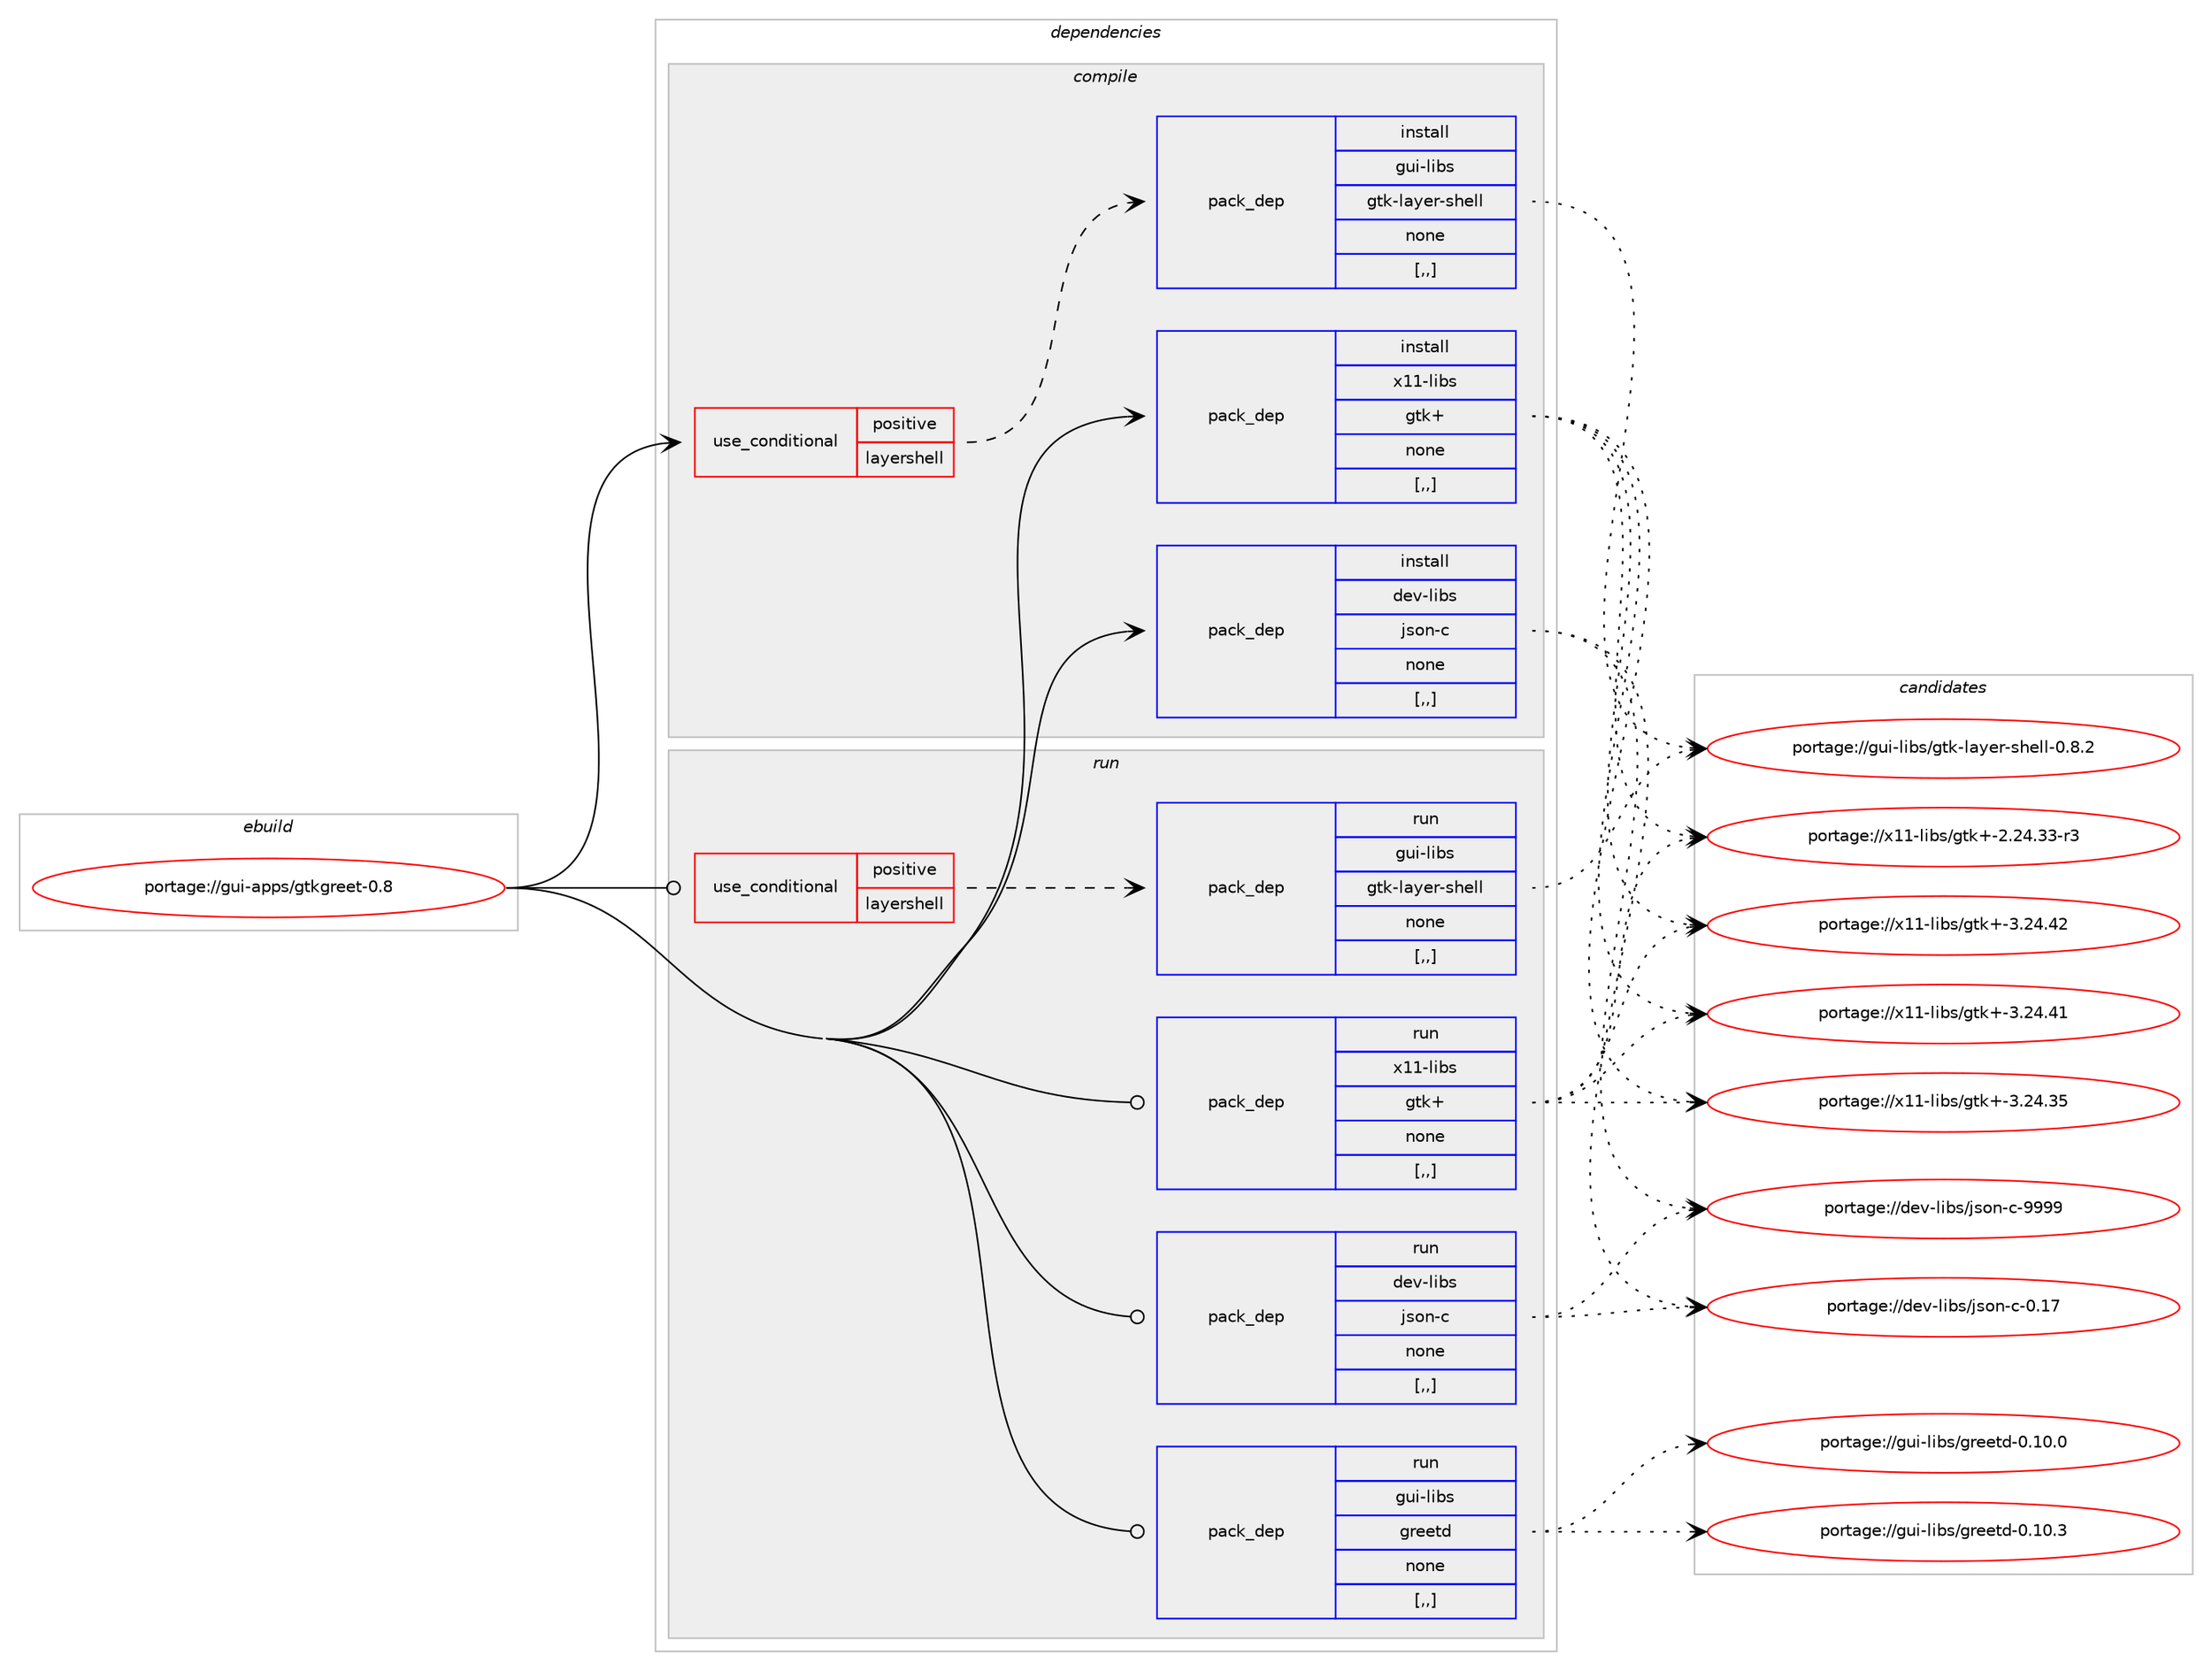 digraph prolog {

# *************
# Graph options
# *************

newrank=true;
concentrate=true;
compound=true;
graph [rankdir=LR,fontname=Helvetica,fontsize=10,ranksep=1.5];#, ranksep=2.5, nodesep=0.2];
edge  [arrowhead=vee];
node  [fontname=Helvetica,fontsize=10];

# **********
# The ebuild
# **********

subgraph cluster_leftcol {
color=gray;
label=<<i>ebuild</i>>;
id [label="portage://gui-apps/gtkgreet-0.8", color=red, width=4, href="../gui-apps/gtkgreet-0.8.svg"];
}

# ****************
# The dependencies
# ****************

subgraph cluster_midcol {
color=gray;
label=<<i>dependencies</i>>;
subgraph cluster_compile {
fillcolor="#eeeeee";
style=filled;
label=<<i>compile</i>>;
subgraph cond66179 {
dependency242361 [label=<<TABLE BORDER="0" CELLBORDER="1" CELLSPACING="0" CELLPADDING="4"><TR><TD ROWSPAN="3" CELLPADDING="10">use_conditional</TD></TR><TR><TD>positive</TD></TR><TR><TD>layershell</TD></TR></TABLE>>, shape=none, color=red];
subgraph pack174633 {
dependency242362 [label=<<TABLE BORDER="0" CELLBORDER="1" CELLSPACING="0" CELLPADDING="4" WIDTH="220"><TR><TD ROWSPAN="6" CELLPADDING="30">pack_dep</TD></TR><TR><TD WIDTH="110">install</TD></TR><TR><TD>gui-libs</TD></TR><TR><TD>gtk-layer-shell</TD></TR><TR><TD>none</TD></TR><TR><TD>[,,]</TD></TR></TABLE>>, shape=none, color=blue];
}
dependency242361:e -> dependency242362:w [weight=20,style="dashed",arrowhead="vee"];
}
id:e -> dependency242361:w [weight=20,style="solid",arrowhead="vee"];
subgraph pack174634 {
dependency242363 [label=<<TABLE BORDER="0" CELLBORDER="1" CELLSPACING="0" CELLPADDING="4" WIDTH="220"><TR><TD ROWSPAN="6" CELLPADDING="30">pack_dep</TD></TR><TR><TD WIDTH="110">install</TD></TR><TR><TD>dev-libs</TD></TR><TR><TD>json-c</TD></TR><TR><TD>none</TD></TR><TR><TD>[,,]</TD></TR></TABLE>>, shape=none, color=blue];
}
id:e -> dependency242363:w [weight=20,style="solid",arrowhead="vee"];
subgraph pack174635 {
dependency242364 [label=<<TABLE BORDER="0" CELLBORDER="1" CELLSPACING="0" CELLPADDING="4" WIDTH="220"><TR><TD ROWSPAN="6" CELLPADDING="30">pack_dep</TD></TR><TR><TD WIDTH="110">install</TD></TR><TR><TD>x11-libs</TD></TR><TR><TD>gtk+</TD></TR><TR><TD>none</TD></TR><TR><TD>[,,]</TD></TR></TABLE>>, shape=none, color=blue];
}
id:e -> dependency242364:w [weight=20,style="solid",arrowhead="vee"];
}
subgraph cluster_compileandrun {
fillcolor="#eeeeee";
style=filled;
label=<<i>compile and run</i>>;
}
subgraph cluster_run {
fillcolor="#eeeeee";
style=filled;
label=<<i>run</i>>;
subgraph cond66180 {
dependency242365 [label=<<TABLE BORDER="0" CELLBORDER="1" CELLSPACING="0" CELLPADDING="4"><TR><TD ROWSPAN="3" CELLPADDING="10">use_conditional</TD></TR><TR><TD>positive</TD></TR><TR><TD>layershell</TD></TR></TABLE>>, shape=none, color=red];
subgraph pack174636 {
dependency242366 [label=<<TABLE BORDER="0" CELLBORDER="1" CELLSPACING="0" CELLPADDING="4" WIDTH="220"><TR><TD ROWSPAN="6" CELLPADDING="30">pack_dep</TD></TR><TR><TD WIDTH="110">run</TD></TR><TR><TD>gui-libs</TD></TR><TR><TD>gtk-layer-shell</TD></TR><TR><TD>none</TD></TR><TR><TD>[,,]</TD></TR></TABLE>>, shape=none, color=blue];
}
dependency242365:e -> dependency242366:w [weight=20,style="dashed",arrowhead="vee"];
}
id:e -> dependency242365:w [weight=20,style="solid",arrowhead="odot"];
subgraph pack174637 {
dependency242367 [label=<<TABLE BORDER="0" CELLBORDER="1" CELLSPACING="0" CELLPADDING="4" WIDTH="220"><TR><TD ROWSPAN="6" CELLPADDING="30">pack_dep</TD></TR><TR><TD WIDTH="110">run</TD></TR><TR><TD>dev-libs</TD></TR><TR><TD>json-c</TD></TR><TR><TD>none</TD></TR><TR><TD>[,,]</TD></TR></TABLE>>, shape=none, color=blue];
}
id:e -> dependency242367:w [weight=20,style="solid",arrowhead="odot"];
subgraph pack174638 {
dependency242368 [label=<<TABLE BORDER="0" CELLBORDER="1" CELLSPACING="0" CELLPADDING="4" WIDTH="220"><TR><TD ROWSPAN="6" CELLPADDING="30">pack_dep</TD></TR><TR><TD WIDTH="110">run</TD></TR><TR><TD>gui-libs</TD></TR><TR><TD>greetd</TD></TR><TR><TD>none</TD></TR><TR><TD>[,,]</TD></TR></TABLE>>, shape=none, color=blue];
}
id:e -> dependency242368:w [weight=20,style="solid",arrowhead="odot"];
subgraph pack174639 {
dependency242369 [label=<<TABLE BORDER="0" CELLBORDER="1" CELLSPACING="0" CELLPADDING="4" WIDTH="220"><TR><TD ROWSPAN="6" CELLPADDING="30">pack_dep</TD></TR><TR><TD WIDTH="110">run</TD></TR><TR><TD>x11-libs</TD></TR><TR><TD>gtk+</TD></TR><TR><TD>none</TD></TR><TR><TD>[,,]</TD></TR></TABLE>>, shape=none, color=blue];
}
id:e -> dependency242369:w [weight=20,style="solid",arrowhead="odot"];
}
}

# **************
# The candidates
# **************

subgraph cluster_choices {
rank=same;
color=gray;
label=<<i>candidates</i>>;

subgraph choice174633 {
color=black;
nodesep=1;
choice103117105451081059811547103116107451089712110111445115104101108108454846564650 [label="portage://gui-libs/gtk-layer-shell-0.8.2", color=red, width=4,href="../gui-libs/gtk-layer-shell-0.8.2.svg"];
dependency242362:e -> choice103117105451081059811547103116107451089712110111445115104101108108454846564650:w [style=dotted,weight="100"];
}
subgraph choice174634 {
color=black;
nodesep=1;
choice10010111845108105981154710611511111045994557575757 [label="portage://dev-libs/json-c-9999", color=red, width=4,href="../dev-libs/json-c-9999.svg"];
choice10010111845108105981154710611511111045994548464955 [label="portage://dev-libs/json-c-0.17", color=red, width=4,href="../dev-libs/json-c-0.17.svg"];
dependency242363:e -> choice10010111845108105981154710611511111045994557575757:w [style=dotted,weight="100"];
dependency242363:e -> choice10010111845108105981154710611511111045994548464955:w [style=dotted,weight="100"];
}
subgraph choice174635 {
color=black;
nodesep=1;
choice1204949451081059811547103116107434551465052465250 [label="portage://x11-libs/gtk+-3.24.42", color=red, width=4,href="../x11-libs/gtk+-3.24.42.svg"];
choice1204949451081059811547103116107434551465052465249 [label="portage://x11-libs/gtk+-3.24.41", color=red, width=4,href="../x11-libs/gtk+-3.24.41.svg"];
choice1204949451081059811547103116107434551465052465153 [label="portage://x11-libs/gtk+-3.24.35", color=red, width=4,href="../x11-libs/gtk+-3.24.35.svg"];
choice12049494510810598115471031161074345504650524651514511451 [label="portage://x11-libs/gtk+-2.24.33-r3", color=red, width=4,href="../x11-libs/gtk+-2.24.33-r3.svg"];
dependency242364:e -> choice1204949451081059811547103116107434551465052465250:w [style=dotted,weight="100"];
dependency242364:e -> choice1204949451081059811547103116107434551465052465249:w [style=dotted,weight="100"];
dependency242364:e -> choice1204949451081059811547103116107434551465052465153:w [style=dotted,weight="100"];
dependency242364:e -> choice12049494510810598115471031161074345504650524651514511451:w [style=dotted,weight="100"];
}
subgraph choice174636 {
color=black;
nodesep=1;
choice103117105451081059811547103116107451089712110111445115104101108108454846564650 [label="portage://gui-libs/gtk-layer-shell-0.8.2", color=red, width=4,href="../gui-libs/gtk-layer-shell-0.8.2.svg"];
dependency242366:e -> choice103117105451081059811547103116107451089712110111445115104101108108454846564650:w [style=dotted,weight="100"];
}
subgraph choice174637 {
color=black;
nodesep=1;
choice10010111845108105981154710611511111045994557575757 [label="portage://dev-libs/json-c-9999", color=red, width=4,href="../dev-libs/json-c-9999.svg"];
choice10010111845108105981154710611511111045994548464955 [label="portage://dev-libs/json-c-0.17", color=red, width=4,href="../dev-libs/json-c-0.17.svg"];
dependency242367:e -> choice10010111845108105981154710611511111045994557575757:w [style=dotted,weight="100"];
dependency242367:e -> choice10010111845108105981154710611511111045994548464955:w [style=dotted,weight="100"];
}
subgraph choice174638 {
color=black;
nodesep=1;
choice10311710545108105981154710311410110111610045484649484651 [label="portage://gui-libs/greetd-0.10.3", color=red, width=4,href="../gui-libs/greetd-0.10.3.svg"];
choice10311710545108105981154710311410110111610045484649484648 [label="portage://gui-libs/greetd-0.10.0", color=red, width=4,href="../gui-libs/greetd-0.10.0.svg"];
dependency242368:e -> choice10311710545108105981154710311410110111610045484649484651:w [style=dotted,weight="100"];
dependency242368:e -> choice10311710545108105981154710311410110111610045484649484648:w [style=dotted,weight="100"];
}
subgraph choice174639 {
color=black;
nodesep=1;
choice1204949451081059811547103116107434551465052465250 [label="portage://x11-libs/gtk+-3.24.42", color=red, width=4,href="../x11-libs/gtk+-3.24.42.svg"];
choice1204949451081059811547103116107434551465052465249 [label="portage://x11-libs/gtk+-3.24.41", color=red, width=4,href="../x11-libs/gtk+-3.24.41.svg"];
choice1204949451081059811547103116107434551465052465153 [label="portage://x11-libs/gtk+-3.24.35", color=red, width=4,href="../x11-libs/gtk+-3.24.35.svg"];
choice12049494510810598115471031161074345504650524651514511451 [label="portage://x11-libs/gtk+-2.24.33-r3", color=red, width=4,href="../x11-libs/gtk+-2.24.33-r3.svg"];
dependency242369:e -> choice1204949451081059811547103116107434551465052465250:w [style=dotted,weight="100"];
dependency242369:e -> choice1204949451081059811547103116107434551465052465249:w [style=dotted,weight="100"];
dependency242369:e -> choice1204949451081059811547103116107434551465052465153:w [style=dotted,weight="100"];
dependency242369:e -> choice12049494510810598115471031161074345504650524651514511451:w [style=dotted,weight="100"];
}
}

}
